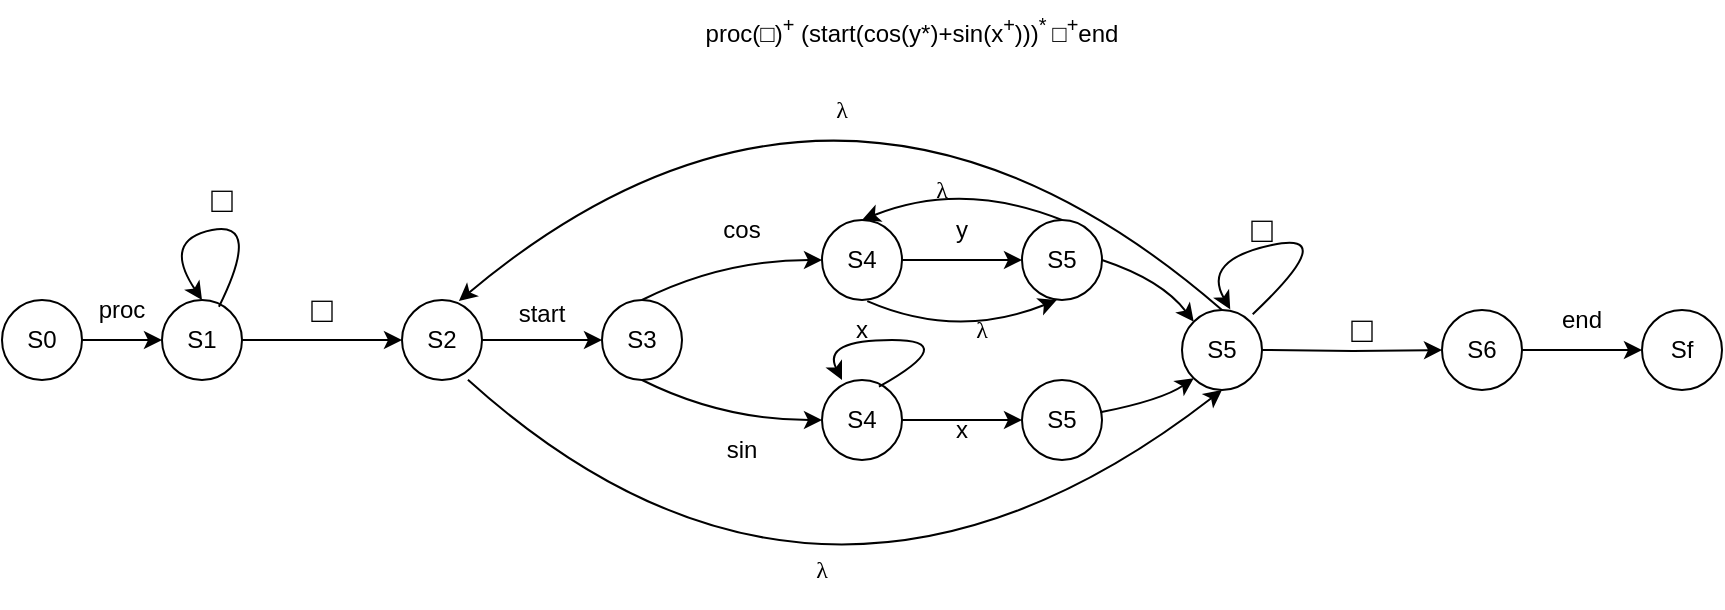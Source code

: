 <mxfile version="20.6.2" type="device"><diagram id="GeW1mQUP51lcP72_S-EX" name="Страница 1"><mxGraphModel dx="1568" dy="787" grid="1" gridSize="10" guides="1" tooltips="1" connect="1" arrows="1" fold="1" page="1" pageScale="1" pageWidth="827" pageHeight="1169" math="0" shadow="0"><root><mxCell id="0"/><mxCell id="1" parent="0"/><mxCell id="h6i-hCxV0PCxr42lbqMq-3" style="edgeStyle=orthogonalEdgeStyle;rounded=0;orthogonalLoop=1;jettySize=auto;html=1;exitX=1;exitY=0.5;exitDx=0;exitDy=0;entryX=0;entryY=0.5;entryDx=0;entryDy=0;" parent="1" source="h6i-hCxV0PCxr42lbqMq-1" target="h6i-hCxV0PCxr42lbqMq-2" edge="1"><mxGeometry relative="1" as="geometry"/></mxCell><mxCell id="h6i-hCxV0PCxr42lbqMq-1" value="S0" style="ellipse;whiteSpace=wrap;html=1;aspect=fixed;" parent="1" vertex="1"><mxGeometry x="100" y="160" width="40" height="40" as="geometry"/></mxCell><mxCell id="h6i-hCxV0PCxr42lbqMq-7" style="edgeStyle=orthogonalEdgeStyle;rounded=0;orthogonalLoop=1;jettySize=auto;html=1;exitX=1;exitY=0.5;exitDx=0;exitDy=0;entryX=0;entryY=0.5;entryDx=0;entryDy=0;" parent="1" source="h6i-hCxV0PCxr42lbqMq-2" target="h6i-hCxV0PCxr42lbqMq-5" edge="1"><mxGeometry relative="1" as="geometry"/></mxCell><mxCell id="h6i-hCxV0PCxr42lbqMq-2" value="S1" style="ellipse;whiteSpace=wrap;html=1;aspect=fixed;" parent="1" vertex="1"><mxGeometry x="180" y="160" width="40" height="40" as="geometry"/></mxCell><mxCell id="h6i-hCxV0PCxr42lbqMq-4" style="edgeStyle=orthogonalEdgeStyle;rounded=0;orthogonalLoop=1;jettySize=auto;html=1;exitX=1;exitY=0.5;exitDx=0;exitDy=0;entryX=0;entryY=0.5;entryDx=0;entryDy=0;" parent="1" source="h6i-hCxV0PCxr42lbqMq-5" target="h6i-hCxV0PCxr42lbqMq-6" edge="1"><mxGeometry relative="1" as="geometry"/></mxCell><mxCell id="h6i-hCxV0PCxr42lbqMq-5" value="S2" style="ellipse;whiteSpace=wrap;html=1;aspect=fixed;" parent="1" vertex="1"><mxGeometry x="300" y="160" width="40" height="40" as="geometry"/></mxCell><mxCell id="h6i-hCxV0PCxr42lbqMq-6" value="S3" style="ellipse;whiteSpace=wrap;html=1;aspect=fixed;" parent="1" vertex="1"><mxGeometry x="400" y="160" width="40" height="40" as="geometry"/></mxCell><mxCell id="h6i-hCxV0PCxr42lbqMq-32" style="edgeStyle=orthogonalEdgeStyle;rounded=0;orthogonalLoop=1;jettySize=auto;html=1;exitX=1;exitY=0.5;exitDx=0;exitDy=0;entryX=0;entryY=0.5;entryDx=0;entryDy=0;fontSize=12;" parent="1" source="h6i-hCxV0PCxr42lbqMq-9" target="h6i-hCxV0PCxr42lbqMq-30" edge="1"><mxGeometry relative="1" as="geometry"/></mxCell><mxCell id="h6i-hCxV0PCxr42lbqMq-9" value="S4" style="ellipse;whiteSpace=wrap;html=1;aspect=fixed;" parent="1" vertex="1"><mxGeometry x="510" y="120" width="40" height="40" as="geometry"/></mxCell><mxCell id="h6i-hCxV0PCxr42lbqMq-12" value="proc" style="text;html=1;strokeColor=none;fillColor=none;align=center;verticalAlign=middle;whiteSpace=wrap;rounded=0;" parent="1" vertex="1"><mxGeometry x="130" y="150" width="60" height="30" as="geometry"/></mxCell><mxCell id="h6i-hCxV0PCxr42lbqMq-15" value="" style="curved=1;endArrow=classic;html=1;rounded=0;exitX=0.712;exitY=0.084;exitDx=0;exitDy=0;entryX=0.5;entryY=0;entryDx=0;entryDy=0;exitPerimeter=0;" parent="1" source="h6i-hCxV0PCxr42lbqMq-2" target="h6i-hCxV0PCxr42lbqMq-2" edge="1"><mxGeometry width="50" height="50" relative="1" as="geometry"><mxPoint x="230" y="310" as="sourcePoint"/><mxPoint x="280" y="260" as="targetPoint"/><Array as="points"><mxPoint x="230" y="120"/><mxPoint x="180" y="130"/></Array></mxGeometry></mxCell><mxCell id="h6i-hCxV0PCxr42lbqMq-20" value="&lt;span lang=&quot;EN-US&quot;&gt;&lt;font style=&quot;font-size: 18px;&quot;&gt;□&lt;/font&gt;&lt;/span&gt;" style="text;html=1;strokeColor=none;fillColor=none;align=center;verticalAlign=middle;whiteSpace=wrap;rounded=0;" parent="1" vertex="1"><mxGeometry x="190" y="100" width="40" height="20" as="geometry"/></mxCell><mxCell id="h6i-hCxV0PCxr42lbqMq-21" value="&lt;font style=&quot;font-size: 12px;&quot;&gt;start&lt;/font&gt;" style="text;html=1;strokeColor=none;fillColor=none;align=center;verticalAlign=middle;whiteSpace=wrap;rounded=0;fontSize=18;" parent="1" vertex="1"><mxGeometry x="340" y="150" width="60" height="30" as="geometry"/></mxCell><mxCell id="h6i-hCxV0PCxr42lbqMq-22" value="&lt;span lang=&quot;EN-US&quot;&gt;proc(□)&lt;sup&gt;+&lt;/sup&gt; (start(cos(y*)+sin(x&lt;sup&gt;+&lt;/sup&gt;)))&lt;sup&gt;*&amp;nbsp;&lt;/sup&gt;□&lt;sup&gt;+&lt;/sup&gt;end&lt;/span&gt;" style="text;html=1;strokeColor=none;fillColor=none;align=center;verticalAlign=middle;whiteSpace=wrap;rounded=0;fontSize=12;" parent="1" vertex="1"><mxGeometry x="370" y="10" width="370" height="30" as="geometry"/></mxCell><mxCell id="h6i-hCxV0PCxr42lbqMq-33" style="edgeStyle=orthogonalEdgeStyle;rounded=0;orthogonalLoop=1;jettySize=auto;html=1;exitX=1;exitY=0.5;exitDx=0;exitDy=0;entryX=0;entryY=0.5;entryDx=0;entryDy=0;fontSize=12;" parent="1" source="h6i-hCxV0PCxr42lbqMq-25" target="h6i-hCxV0PCxr42lbqMq-31" edge="1"><mxGeometry relative="1" as="geometry"/></mxCell><mxCell id="h6i-hCxV0PCxr42lbqMq-25" value="S4" style="ellipse;whiteSpace=wrap;html=1;aspect=fixed;" parent="1" vertex="1"><mxGeometry x="510" y="200" width="40" height="40" as="geometry"/></mxCell><mxCell id="h6i-hCxV0PCxr42lbqMq-26" value="" style="curved=1;endArrow=classic;html=1;rounded=0;fontSize=12;exitX=0.5;exitY=0;exitDx=0;exitDy=0;entryX=0;entryY=0.5;entryDx=0;entryDy=0;" parent="1" source="h6i-hCxV0PCxr42lbqMq-6" target="h6i-hCxV0PCxr42lbqMq-9" edge="1"><mxGeometry width="50" height="50" relative="1" as="geometry"><mxPoint x="510" y="270" as="sourcePoint"/><mxPoint x="560" y="220" as="targetPoint"/><Array as="points"><mxPoint x="460" y="140"/></Array></mxGeometry></mxCell><mxCell id="h6i-hCxV0PCxr42lbqMq-27" value="" style="curved=1;endArrow=classic;html=1;rounded=0;fontSize=12;exitX=0.5;exitY=1;exitDx=0;exitDy=0;entryX=0;entryY=0.5;entryDx=0;entryDy=0;" parent="1" source="h6i-hCxV0PCxr42lbqMq-6" target="h6i-hCxV0PCxr42lbqMq-25" edge="1"><mxGeometry width="50" height="50" relative="1" as="geometry"><mxPoint x="430" y="170" as="sourcePoint"/><mxPoint x="520" y="150" as="targetPoint"/><Array as="points"><mxPoint x="460" y="220"/></Array></mxGeometry></mxCell><mxCell id="h6i-hCxV0PCxr42lbqMq-28" value="cos" style="text;html=1;strokeColor=none;fillColor=none;align=center;verticalAlign=middle;whiteSpace=wrap;rounded=0;fontSize=12;" parent="1" vertex="1"><mxGeometry x="440" y="110" width="60" height="30" as="geometry"/></mxCell><mxCell id="h6i-hCxV0PCxr42lbqMq-29" value="sin" style="text;html=1;strokeColor=none;fillColor=none;align=center;verticalAlign=middle;whiteSpace=wrap;rounded=0;fontSize=12;" parent="1" vertex="1"><mxGeometry x="440" y="220" width="60" height="30" as="geometry"/></mxCell><mxCell id="h6i-hCxV0PCxr42lbqMq-30" value="S5" style="ellipse;whiteSpace=wrap;html=1;aspect=fixed;" parent="1" vertex="1"><mxGeometry x="610" y="120" width="40" height="40" as="geometry"/></mxCell><mxCell id="h6i-hCxV0PCxr42lbqMq-31" value="S5" style="ellipse;whiteSpace=wrap;html=1;aspect=fixed;" parent="1" vertex="1"><mxGeometry x="610" y="200" width="40" height="40" as="geometry"/></mxCell><mxCell id="h6i-hCxV0PCxr42lbqMq-34" value="y" style="text;html=1;strokeColor=none;fillColor=none;align=center;verticalAlign=middle;whiteSpace=wrap;rounded=0;fontSize=12;" parent="1" vertex="1"><mxGeometry x="550" y="110" width="60" height="30" as="geometry"/></mxCell><mxCell id="h6i-hCxV0PCxr42lbqMq-35" value="x" style="text;html=1;strokeColor=none;fillColor=none;align=center;verticalAlign=middle;whiteSpace=wrap;rounded=0;fontSize=12;" parent="1" vertex="1"><mxGeometry x="550" y="210" width="60" height="30" as="geometry"/></mxCell><mxCell id="h6i-hCxV0PCxr42lbqMq-36" value="" style="curved=1;endArrow=classic;html=1;rounded=0;fontSize=12;exitX=0.712;exitY=0.084;exitDx=0;exitDy=0;entryX=0.25;entryY=0;entryDx=0;entryDy=0;entryPerimeter=0;exitPerimeter=0;" parent="1" source="h6i-hCxV0PCxr42lbqMq-25" target="h6i-hCxV0PCxr42lbqMq-25" edge="1"><mxGeometry width="50" height="50" relative="1" as="geometry"><mxPoint x="640" y="200" as="sourcePoint"/><mxPoint x="690" y="150" as="targetPoint"/><Array as="points"><mxPoint x="580" y="180"/><mxPoint x="510" y="180"/></Array></mxGeometry></mxCell><mxCell id="h6i-hCxV0PCxr42lbqMq-40" value="" style="curved=1;endArrow=classic;html=1;rounded=0;fontSize=12;exitX=0.5;exitY=0;exitDx=0;exitDy=0;entryX=0.5;entryY=0;entryDx=0;entryDy=0;" parent="1" edge="1"><mxGeometry width="50" height="50" relative="1" as="geometry"><mxPoint x="630" y="120" as="sourcePoint"/><mxPoint x="530" y="120" as="targetPoint"/><Array as="points"><mxPoint x="580" y="100"/></Array></mxGeometry></mxCell><mxCell id="h6i-hCxV0PCxr42lbqMq-41" value="" style="curved=1;endArrow=classic;html=1;rounded=0;fontSize=12;exitX=0.632;exitY=1.014;exitDx=0;exitDy=0;entryX=0.5;entryY=1;entryDx=0;entryDy=0;exitPerimeter=0;" parent="1" edge="1"><mxGeometry width="50" height="50" relative="1" as="geometry"><mxPoint x="532.64" y="160.56" as="sourcePoint"/><mxPoint x="627.36" y="160" as="targetPoint"/><Array as="points"><mxPoint x="577.36" y="180"/></Array></mxGeometry></mxCell><mxCell id="h6i-hCxV0PCxr42lbqMq-43" value="&lt;p align=&quot;center&quot; class=&quot;MsoNormal&quot;&gt;&lt;span style=&quot;font-family: &amp;quot;Times New Roman&amp;quot;, &amp;quot;serif&amp;quot;;&quot;&gt;&lt;font style=&quot;font-size: 12px;&quot;&gt;λ&lt;/font&gt;&lt;/span&gt;&lt;/p&gt;" style="text;html=1;strokeColor=none;fillColor=none;align=center;verticalAlign=middle;whiteSpace=wrap;rounded=0;" parent="1" vertex="1"><mxGeometry x="540" y="90" width="60" height="30" as="geometry"/></mxCell><mxCell id="h6i-hCxV0PCxr42lbqMq-44" value="&lt;p align=&quot;center&quot; class=&quot;MsoNormal&quot;&gt;&lt;span style=&quot;font-family: &amp;quot;Times New Roman&amp;quot;, &amp;quot;serif&amp;quot;;&quot;&gt;&lt;font style=&quot;font-size: 12px;&quot;&gt;λ&lt;/font&gt;&lt;/span&gt;&lt;/p&gt;" style="text;html=1;strokeColor=none;fillColor=none;align=center;verticalAlign=middle;whiteSpace=wrap;rounded=0;" parent="1" vertex="1"><mxGeometry x="560" y="160" width="60" height="30" as="geometry"/></mxCell><mxCell id="h6i-hCxV0PCxr42lbqMq-45" value="S5" style="ellipse;whiteSpace=wrap;html=1;aspect=fixed;" parent="1" vertex="1"><mxGeometry x="690" y="165" width="40" height="40" as="geometry"/></mxCell><mxCell id="h6i-hCxV0PCxr42lbqMq-47" value="" style="curved=1;endArrow=classic;html=1;rounded=0;fontSize=12;exitX=1;exitY=0.5;exitDx=0;exitDy=0;entryX=0;entryY=0;entryDx=0;entryDy=0;" parent="1" source="h6i-hCxV0PCxr42lbqMq-30" target="h6i-hCxV0PCxr42lbqMq-45" edge="1"><mxGeometry width="50" height="50" relative="1" as="geometry"><mxPoint x="680" y="250" as="sourcePoint"/><mxPoint x="730" y="200" as="targetPoint"/><Array as="points"><mxPoint x="680" y="150"/></Array></mxGeometry></mxCell><mxCell id="h6i-hCxV0PCxr42lbqMq-48" value="" style="curved=1;endArrow=classic;html=1;rounded=0;fontSize=12;exitX=0.979;exitY=0.404;exitDx=0;exitDy=0;entryX=0;entryY=1;entryDx=0;entryDy=0;exitPerimeter=0;" parent="1" source="h6i-hCxV0PCxr42lbqMq-31" target="h6i-hCxV0PCxr42lbqMq-45" edge="1"><mxGeometry width="50" height="50" relative="1" as="geometry"><mxPoint x="650" y="140" as="sourcePoint"/><mxPoint x="690" y="185" as="targetPoint"/><Array as="points"><mxPoint x="680" y="210"/></Array></mxGeometry></mxCell><mxCell id="h6i-hCxV0PCxr42lbqMq-50" value="&lt;p align=&quot;center&quot; class=&quot;MsoNormal&quot;&gt;&lt;span style=&quot;font-family: &amp;quot;Times New Roman&amp;quot;, &amp;quot;serif&amp;quot;;&quot;&gt;&lt;font style=&quot;font-size: 12px;&quot;&gt;λ&lt;/font&gt;&lt;/span&gt;&lt;/p&gt;" style="text;html=1;strokeColor=none;fillColor=none;align=center;verticalAlign=middle;whiteSpace=wrap;rounded=0;" parent="1" vertex="1"><mxGeometry x="490" y="50" width="60" height="30" as="geometry"/></mxCell><mxCell id="h6i-hCxV0PCxr42lbqMq-52" value="" style="curved=1;endArrow=classic;html=1;rounded=0;fontSize=12;exitX=0.824;exitY=0.996;exitDx=0;exitDy=0;exitPerimeter=0;entryX=0.5;entryY=1;entryDx=0;entryDy=0;" parent="1" source="h6i-hCxV0PCxr42lbqMq-5" target="h6i-hCxV0PCxr42lbqMq-45" edge="1"><mxGeometry width="50" height="50" relative="1" as="geometry"><mxPoint x="312.96" y="199.84" as="sourcePoint"/><mxPoint x="710" y="205" as="targetPoint"/><Array as="points"><mxPoint x="510" y="360"/></Array></mxGeometry></mxCell><mxCell id="h6i-hCxV0PCxr42lbqMq-53" value="&lt;p align=&quot;center&quot; class=&quot;MsoNormal&quot;&gt;&lt;span style=&quot;font-family: &amp;quot;Times New Roman&amp;quot;, &amp;quot;serif&amp;quot;;&quot;&gt;&lt;font style=&quot;font-size: 12px;&quot;&gt;λ&lt;/font&gt;&lt;/span&gt;&lt;/p&gt;" style="text;html=1;strokeColor=none;fillColor=none;align=center;verticalAlign=middle;whiteSpace=wrap;rounded=0;" parent="1" vertex="1"><mxGeometry x="480" y="280" width="60" height="30" as="geometry"/></mxCell><mxCell id="h6i-hCxV0PCxr42lbqMq-55" value="" style="curved=1;endArrow=classic;html=1;rounded=0;fontSize=12;exitX=0.5;exitY=0;exitDx=0;exitDy=0;entryX=0.711;entryY=0.014;entryDx=0;entryDy=0;entryPerimeter=0;" parent="1" source="h6i-hCxV0PCxr42lbqMq-45" target="h6i-hCxV0PCxr42lbqMq-5" edge="1"><mxGeometry width="50" height="50" relative="1" as="geometry"><mxPoint x="320.0" y="19.84" as="sourcePoint"/><mxPoint x="717.04" y="25" as="targetPoint"/><Array as="points"><mxPoint x="520"/></Array></mxGeometry></mxCell><mxCell id="h6i-hCxV0PCxr42lbqMq-64" style="edgeStyle=orthogonalEdgeStyle;rounded=0;orthogonalLoop=1;jettySize=auto;html=1;exitX=1;exitY=0.5;exitDx=0;exitDy=0;entryX=0;entryY=0.5;entryDx=0;entryDy=0;" parent="1" target="h6i-hCxV0PCxr42lbqMq-66" edge="1"><mxGeometry relative="1" as="geometry"><mxPoint x="730" y="185" as="sourcePoint"/></mxGeometry></mxCell><mxCell id="h6i-hCxV0PCxr42lbqMq-73" style="edgeStyle=orthogonalEdgeStyle;rounded=0;orthogonalLoop=1;jettySize=auto;html=1;exitX=1;exitY=0.5;exitDx=0;exitDy=0;entryX=0;entryY=0.5;entryDx=0;entryDy=0;fontSize=12;" parent="1" source="h6i-hCxV0PCxr42lbqMq-66" target="h6i-hCxV0PCxr42lbqMq-72" edge="1"><mxGeometry relative="1" as="geometry"/></mxCell><mxCell id="h6i-hCxV0PCxr42lbqMq-66" value="S6" style="ellipse;whiteSpace=wrap;html=1;aspect=fixed;" parent="1" vertex="1"><mxGeometry x="820" y="165" width="40" height="40" as="geometry"/></mxCell><mxCell id="h6i-hCxV0PCxr42lbqMq-67" value="" style="curved=1;endArrow=classic;html=1;rounded=0;exitX=0.884;exitY=0.053;exitDx=0;exitDy=0;entryX=0.603;entryY=-0.009;entryDx=0;entryDy=0;exitPerimeter=0;entryPerimeter=0;" parent="1" source="h6i-hCxV0PCxr42lbqMq-45" edge="1" target="h6i-hCxV0PCxr42lbqMq-45"><mxGeometry width="50" height="50" relative="1" as="geometry"><mxPoint x="770" y="315" as="sourcePoint"/><mxPoint x="710" y="165" as="targetPoint"/><Array as="points"><mxPoint x="770" y="125"/><mxPoint x="700" y="140"/></Array></mxGeometry></mxCell><mxCell id="h6i-hCxV0PCxr42lbqMq-71" value="&lt;span lang=&quot;EN-US&quot;&gt;&lt;font style=&quot;font-size: 18px;&quot;&gt;□&lt;/font&gt;&lt;/span&gt;" style="text;html=1;strokeColor=none;fillColor=none;align=center;verticalAlign=middle;whiteSpace=wrap;rounded=0;" parent="1" vertex="1"><mxGeometry x="760" y="165" width="40" height="20" as="geometry"/></mxCell><mxCell id="h6i-hCxV0PCxr42lbqMq-72" value="Sf" style="ellipse;whiteSpace=wrap;html=1;aspect=fixed;" parent="1" vertex="1"><mxGeometry x="920" y="165" width="40" height="40" as="geometry"/></mxCell><mxCell id="h6i-hCxV0PCxr42lbqMq-74" value="&lt;font style=&quot;font-size: 12px;&quot;&gt;end&lt;/font&gt;" style="text;html=1;strokeColor=none;fillColor=none;align=center;verticalAlign=middle;whiteSpace=wrap;rounded=0;" parent="1" vertex="1"><mxGeometry x="870" y="160" width="40" height="20" as="geometry"/></mxCell><mxCell id="9yKG35a8aWfkdJHba_Jt-1" value="&lt;span lang=&quot;EN-US&quot;&gt;&lt;font style=&quot;font-size: 18px;&quot;&gt;□&lt;/font&gt;&lt;/span&gt;" style="text;html=1;strokeColor=none;fillColor=none;align=center;verticalAlign=middle;whiteSpace=wrap;rounded=0;" vertex="1" parent="1"><mxGeometry x="240" y="155" width="40" height="20" as="geometry"/></mxCell><mxCell id="9yKG35a8aWfkdJHba_Jt-2" value="x" style="text;html=1;strokeColor=none;fillColor=none;align=center;verticalAlign=middle;whiteSpace=wrap;rounded=0;fontSize=12;" vertex="1" parent="1"><mxGeometry x="500" y="160" width="60" height="30" as="geometry"/></mxCell><mxCell id="9yKG35a8aWfkdJHba_Jt-3" value="&lt;span lang=&quot;EN-US&quot;&gt;&lt;font style=&quot;font-size: 18px;&quot;&gt;□&lt;/font&gt;&lt;/span&gt;" style="text;html=1;strokeColor=none;fillColor=none;align=center;verticalAlign=middle;whiteSpace=wrap;rounded=0;" vertex="1" parent="1"><mxGeometry x="710" y="115" width="40" height="20" as="geometry"/></mxCell></root></mxGraphModel></diagram></mxfile>